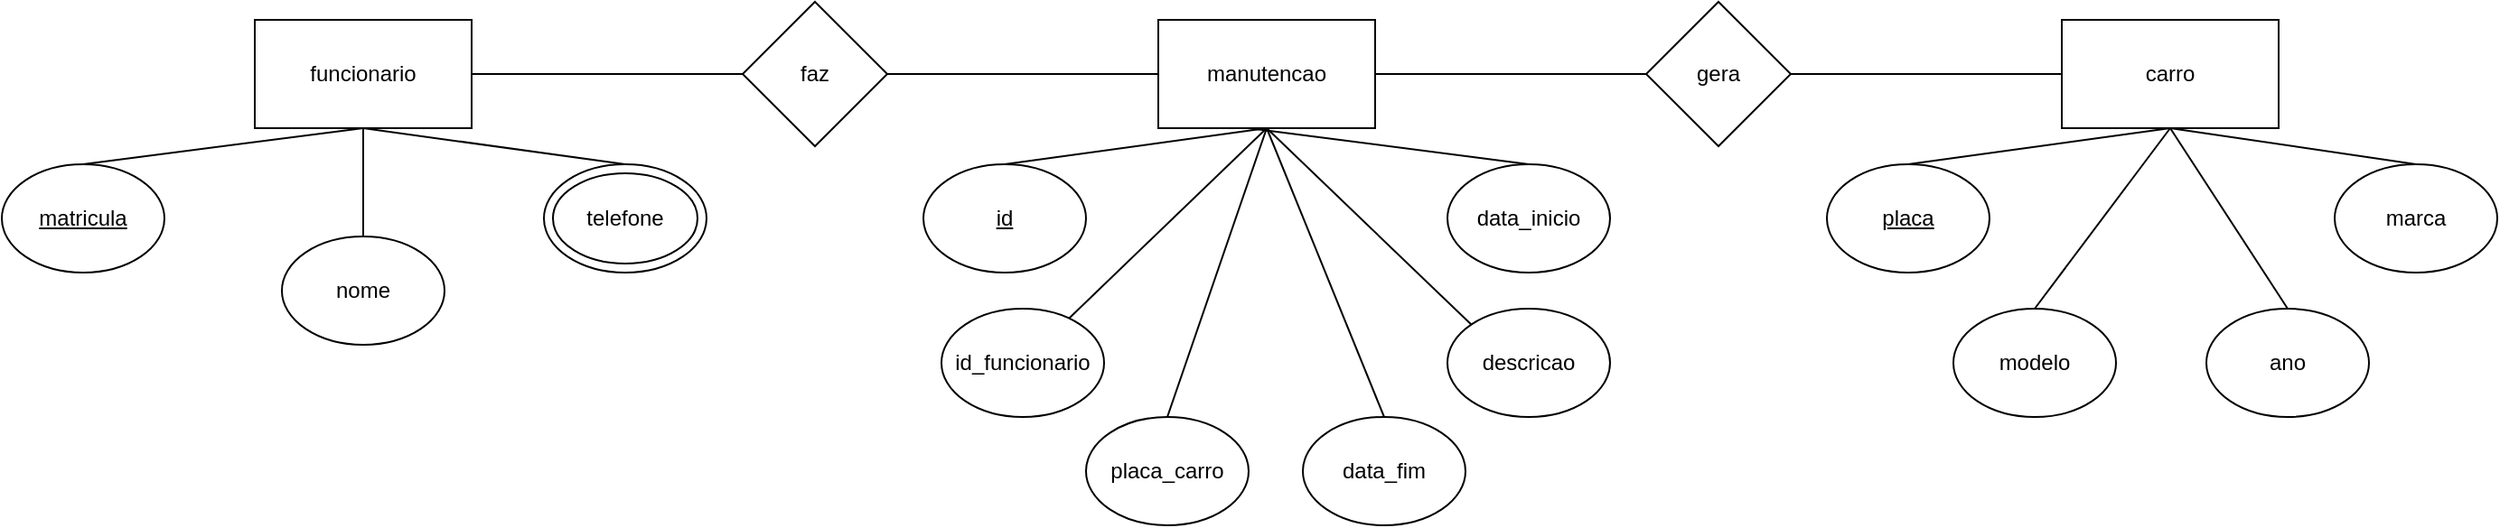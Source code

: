 <mxfile version="21.0.6" type="device"><diagram name="Página-1" id="KPvJbGxhn_MyPuLdLsGN"><mxGraphModel dx="2261" dy="764" grid="1" gridSize="10" guides="1" tooltips="1" connect="1" arrows="1" fold="1" page="1" pageScale="1" pageWidth="827" pageHeight="1169" math="0" shadow="0"><root><mxCell id="0"/><mxCell id="1" parent="0"/><mxCell id="rNIJMJ81e9LTXUvm-v4M-1" value="funcionario" style="rounded=0;whiteSpace=wrap;html=1;" vertex="1" parent="1"><mxGeometry x="90" y="20" width="120" height="60" as="geometry"/></mxCell><mxCell id="rNIJMJ81e9LTXUvm-v4M-2" value="&lt;u&gt;matricula&lt;/u&gt;" style="ellipse;whiteSpace=wrap;html=1;" vertex="1" parent="1"><mxGeometry x="-50" y="100" width="90" height="60" as="geometry"/></mxCell><mxCell id="rNIJMJ81e9LTXUvm-v4M-3" value="nome" style="ellipse;whiteSpace=wrap;html=1;" vertex="1" parent="1"><mxGeometry x="105" y="140" width="90" height="60" as="geometry"/></mxCell><mxCell id="rNIJMJ81e9LTXUvm-v4M-4" value="telefone" style="ellipse;whiteSpace=wrap;html=1;" vertex="1" parent="1"><mxGeometry x="250" y="100" width="90" height="60" as="geometry"/></mxCell><mxCell id="rNIJMJ81e9LTXUvm-v4M-5" value="telefone" style="ellipse;whiteSpace=wrap;html=1;" vertex="1" parent="1"><mxGeometry x="255" y="105" width="80" height="50" as="geometry"/></mxCell><mxCell id="rNIJMJ81e9LTXUvm-v4M-6" value="carro" style="rounded=0;whiteSpace=wrap;html=1;" vertex="1" parent="1"><mxGeometry x="1090" y="20" width="120" height="60" as="geometry"/></mxCell><mxCell id="rNIJMJ81e9LTXUvm-v4M-7" value="&lt;u&gt;placa&lt;/u&gt;" style="ellipse;whiteSpace=wrap;html=1;" vertex="1" parent="1"><mxGeometry x="960" y="100" width="90" height="60" as="geometry"/></mxCell><mxCell id="rNIJMJ81e9LTXUvm-v4M-8" value="modelo" style="ellipse;whiteSpace=wrap;html=1;" vertex="1" parent="1"><mxGeometry x="1030" y="180" width="90" height="60" as="geometry"/></mxCell><mxCell id="rNIJMJ81e9LTXUvm-v4M-9" value="marca" style="ellipse;whiteSpace=wrap;html=1;" vertex="1" parent="1"><mxGeometry x="1241" y="100" width="90" height="60" as="geometry"/></mxCell><mxCell id="rNIJMJ81e9LTXUvm-v4M-10" value="ano" style="ellipse;whiteSpace=wrap;html=1;" vertex="1" parent="1"><mxGeometry x="1170" y="180" width="90" height="60" as="geometry"/></mxCell><mxCell id="rNIJMJ81e9LTXUvm-v4M-11" value="manutencao" style="rounded=0;whiteSpace=wrap;html=1;" vertex="1" parent="1"><mxGeometry x="590" y="20" width="120" height="60" as="geometry"/></mxCell><mxCell id="rNIJMJ81e9LTXUvm-v4M-12" value="&lt;u&gt;id&lt;/u&gt;" style="ellipse;whiteSpace=wrap;html=1;" vertex="1" parent="1"><mxGeometry x="460" y="100" width="90" height="60" as="geometry"/></mxCell><mxCell id="rNIJMJ81e9LTXUvm-v4M-13" value="id_funcionario" style="ellipse;whiteSpace=wrap;html=1;" vertex="1" parent="1"><mxGeometry x="470" y="180" width="90" height="60" as="geometry"/></mxCell><mxCell id="rNIJMJ81e9LTXUvm-v4M-14" value="placa_carro" style="ellipse;whiteSpace=wrap;html=1;" vertex="1" parent="1"><mxGeometry x="550" y="240" width="90" height="60" as="geometry"/></mxCell><mxCell id="rNIJMJ81e9LTXUvm-v4M-15" value="data_inicio" style="ellipse;whiteSpace=wrap;html=1;" vertex="1" parent="1"><mxGeometry x="750" y="100" width="90" height="60" as="geometry"/></mxCell><mxCell id="rNIJMJ81e9LTXUvm-v4M-16" value="data_fim" style="ellipse;whiteSpace=wrap;html=1;" vertex="1" parent="1"><mxGeometry x="670" y="240" width="90" height="60" as="geometry"/></mxCell><mxCell id="rNIJMJ81e9LTXUvm-v4M-17" value="descricao" style="ellipse;whiteSpace=wrap;html=1;" vertex="1" parent="1"><mxGeometry x="750" y="180" width="90" height="60" as="geometry"/></mxCell><mxCell id="rNIJMJ81e9LTXUvm-v4M-18" value="gera" style="rhombus;whiteSpace=wrap;html=1;" vertex="1" parent="1"><mxGeometry x="860" y="10" width="80" height="80" as="geometry"/></mxCell><mxCell id="rNIJMJ81e9LTXUvm-v4M-19" value="faz" style="rhombus;whiteSpace=wrap;html=1;" vertex="1" parent="1"><mxGeometry x="360" y="10" width="80" height="80" as="geometry"/></mxCell><mxCell id="rNIJMJ81e9LTXUvm-v4M-20" value="" style="endArrow=none;html=1;rounded=0;entryX=0;entryY=0.5;entryDx=0;entryDy=0;exitX=1;exitY=0.5;exitDx=0;exitDy=0;" edge="1" parent="1" source="rNIJMJ81e9LTXUvm-v4M-19" target="rNIJMJ81e9LTXUvm-v4M-11"><mxGeometry width="50" height="50" relative="1" as="geometry"><mxPoint x="670" y="120" as="sourcePoint"/><mxPoint x="720" y="70" as="targetPoint"/></mxGeometry></mxCell><mxCell id="rNIJMJ81e9LTXUvm-v4M-21" value="" style="endArrow=none;html=1;rounded=0;entryX=1;entryY=0.5;entryDx=0;entryDy=0;exitX=0;exitY=0.5;exitDx=0;exitDy=0;" edge="1" parent="1" source="rNIJMJ81e9LTXUvm-v4M-18" target="rNIJMJ81e9LTXUvm-v4M-11"><mxGeometry width="50" height="50" relative="1" as="geometry"><mxPoint x="670" y="120" as="sourcePoint"/><mxPoint x="720" y="70" as="targetPoint"/></mxGeometry></mxCell><mxCell id="rNIJMJ81e9LTXUvm-v4M-22" value="" style="endArrow=none;html=1;rounded=0;entryX=0;entryY=0.5;entryDx=0;entryDy=0;exitX=1;exitY=0.5;exitDx=0;exitDy=0;" edge="1" parent="1" source="rNIJMJ81e9LTXUvm-v4M-18" target="rNIJMJ81e9LTXUvm-v4M-6"><mxGeometry width="50" height="50" relative="1" as="geometry"><mxPoint x="670" y="120" as="sourcePoint"/><mxPoint x="720" y="70" as="targetPoint"/></mxGeometry></mxCell><mxCell id="rNIJMJ81e9LTXUvm-v4M-23" value="" style="endArrow=none;html=1;rounded=0;entryX=0;entryY=0.5;entryDx=0;entryDy=0;exitX=1;exitY=0.5;exitDx=0;exitDy=0;" edge="1" parent="1" source="rNIJMJ81e9LTXUvm-v4M-1" target="rNIJMJ81e9LTXUvm-v4M-19"><mxGeometry width="50" height="50" relative="1" as="geometry"><mxPoint x="670" y="120" as="sourcePoint"/><mxPoint x="720" y="70" as="targetPoint"/></mxGeometry></mxCell><mxCell id="rNIJMJ81e9LTXUvm-v4M-24" value="" style="endArrow=none;html=1;rounded=0;entryX=0.5;entryY=1;entryDx=0;entryDy=0;exitX=0.5;exitY=0;exitDx=0;exitDy=0;" edge="1" parent="1" source="rNIJMJ81e9LTXUvm-v4M-2" target="rNIJMJ81e9LTXUvm-v4M-1"><mxGeometry width="50" height="50" relative="1" as="geometry"><mxPoint x="670" y="120" as="sourcePoint"/><mxPoint x="720" y="70" as="targetPoint"/></mxGeometry></mxCell><mxCell id="rNIJMJ81e9LTXUvm-v4M-25" value="" style="endArrow=none;html=1;rounded=0;exitX=0.5;exitY=0;exitDx=0;exitDy=0;" edge="1" parent="1" source="rNIJMJ81e9LTXUvm-v4M-4"><mxGeometry width="50" height="50" relative="1" as="geometry"><mxPoint x="670" y="120" as="sourcePoint"/><mxPoint x="150" y="80" as="targetPoint"/></mxGeometry></mxCell><mxCell id="rNIJMJ81e9LTXUvm-v4M-26" value="" style="endArrow=none;html=1;rounded=0;exitX=0.5;exitY=0;exitDx=0;exitDy=0;" edge="1" parent="1" source="rNIJMJ81e9LTXUvm-v4M-3"><mxGeometry width="50" height="50" relative="1" as="geometry"><mxPoint x="670" y="120" as="sourcePoint"/><mxPoint x="150" y="80" as="targetPoint"/></mxGeometry></mxCell><mxCell id="rNIJMJ81e9LTXUvm-v4M-27" value="" style="endArrow=none;html=1;rounded=0;entryX=0.5;entryY=1;entryDx=0;entryDy=0;exitX=0.5;exitY=0;exitDx=0;exitDy=0;" edge="1" parent="1" source="rNIJMJ81e9LTXUvm-v4M-8" target="rNIJMJ81e9LTXUvm-v4M-6"><mxGeometry width="50" height="50" relative="1" as="geometry"><mxPoint x="670" y="120" as="sourcePoint"/><mxPoint x="720" y="70" as="targetPoint"/></mxGeometry></mxCell><mxCell id="rNIJMJ81e9LTXUvm-v4M-28" value="" style="endArrow=none;html=1;rounded=0;entryX=0.5;entryY=1;entryDx=0;entryDy=0;exitX=0.5;exitY=0;exitDx=0;exitDy=0;" edge="1" parent="1" source="rNIJMJ81e9LTXUvm-v4M-7" target="rNIJMJ81e9LTXUvm-v4M-6"><mxGeometry width="50" height="50" relative="1" as="geometry"><mxPoint x="670" y="120" as="sourcePoint"/><mxPoint x="720" y="70" as="targetPoint"/></mxGeometry></mxCell><mxCell id="rNIJMJ81e9LTXUvm-v4M-29" value="" style="endArrow=none;html=1;rounded=0;entryX=0.5;entryY=1;entryDx=0;entryDy=0;exitX=0.5;exitY=0;exitDx=0;exitDy=0;" edge="1" parent="1" source="rNIJMJ81e9LTXUvm-v4M-10" target="rNIJMJ81e9LTXUvm-v4M-6"><mxGeometry width="50" height="50" relative="1" as="geometry"><mxPoint x="670" y="120" as="sourcePoint"/><mxPoint x="720" y="70" as="targetPoint"/></mxGeometry></mxCell><mxCell id="rNIJMJ81e9LTXUvm-v4M-30" value="" style="endArrow=none;html=1;rounded=0;entryX=0.5;entryY=1;entryDx=0;entryDy=0;exitX=0.5;exitY=0;exitDx=0;exitDy=0;" edge="1" parent="1" source="rNIJMJ81e9LTXUvm-v4M-9" target="rNIJMJ81e9LTXUvm-v4M-6"><mxGeometry width="50" height="50" relative="1" as="geometry"><mxPoint x="670" y="120" as="sourcePoint"/><mxPoint x="720" y="70" as="targetPoint"/></mxGeometry></mxCell><mxCell id="rNIJMJ81e9LTXUvm-v4M-31" value="" style="endArrow=none;html=1;rounded=0;entryX=0.5;entryY=1;entryDx=0;entryDy=0;exitX=0.5;exitY=0;exitDx=0;exitDy=0;" edge="1" parent="1" source="rNIJMJ81e9LTXUvm-v4M-12" target="rNIJMJ81e9LTXUvm-v4M-11"><mxGeometry width="50" height="50" relative="1" as="geometry"><mxPoint x="670" y="120" as="sourcePoint"/><mxPoint x="720" y="70" as="targetPoint"/></mxGeometry></mxCell><mxCell id="rNIJMJ81e9LTXUvm-v4M-32" value="" style="endArrow=none;html=1;rounded=0;entryX=0.5;entryY=0;entryDx=0;entryDy=0;" edge="1" parent="1" target="rNIJMJ81e9LTXUvm-v4M-15"><mxGeometry width="50" height="50" relative="1" as="geometry"><mxPoint x="640" y="80" as="sourcePoint"/><mxPoint x="720" y="70" as="targetPoint"/></mxGeometry></mxCell><mxCell id="rNIJMJ81e9LTXUvm-v4M-33" value="" style="endArrow=none;html=1;rounded=0;exitX=0;exitY=0;exitDx=0;exitDy=0;" edge="1" parent="1" source="rNIJMJ81e9LTXUvm-v4M-17"><mxGeometry width="50" height="50" relative="1" as="geometry"><mxPoint x="670" y="120" as="sourcePoint"/><mxPoint x="650" y="80" as="targetPoint"/></mxGeometry></mxCell><mxCell id="rNIJMJ81e9LTXUvm-v4M-34" value="" style="endArrow=none;html=1;rounded=0;exitX=0.5;exitY=0;exitDx=0;exitDy=0;" edge="1" parent="1" source="rNIJMJ81e9LTXUvm-v4M-16"><mxGeometry width="50" height="50" relative="1" as="geometry"><mxPoint x="670" y="120" as="sourcePoint"/><mxPoint x="650" y="80" as="targetPoint"/></mxGeometry></mxCell><mxCell id="rNIJMJ81e9LTXUvm-v4M-35" value="" style="endArrow=none;html=1;rounded=0;entryX=0.5;entryY=1;entryDx=0;entryDy=0;exitX=0.5;exitY=0;exitDx=0;exitDy=0;" edge="1" parent="1" source="rNIJMJ81e9LTXUvm-v4M-14" target="rNIJMJ81e9LTXUvm-v4M-11"><mxGeometry width="50" height="50" relative="1" as="geometry"><mxPoint x="670" y="120" as="sourcePoint"/><mxPoint x="720" y="70" as="targetPoint"/></mxGeometry></mxCell><mxCell id="rNIJMJ81e9LTXUvm-v4M-36" value="" style="endArrow=none;html=1;rounded=0;entryX=0.5;entryY=1;entryDx=0;entryDy=0;" edge="1" parent="1" source="rNIJMJ81e9LTXUvm-v4M-13" target="rNIJMJ81e9LTXUvm-v4M-11"><mxGeometry width="50" height="50" relative="1" as="geometry"><mxPoint x="670" y="120" as="sourcePoint"/><mxPoint x="720" y="70" as="targetPoint"/></mxGeometry></mxCell></root></mxGraphModel></diagram></mxfile>